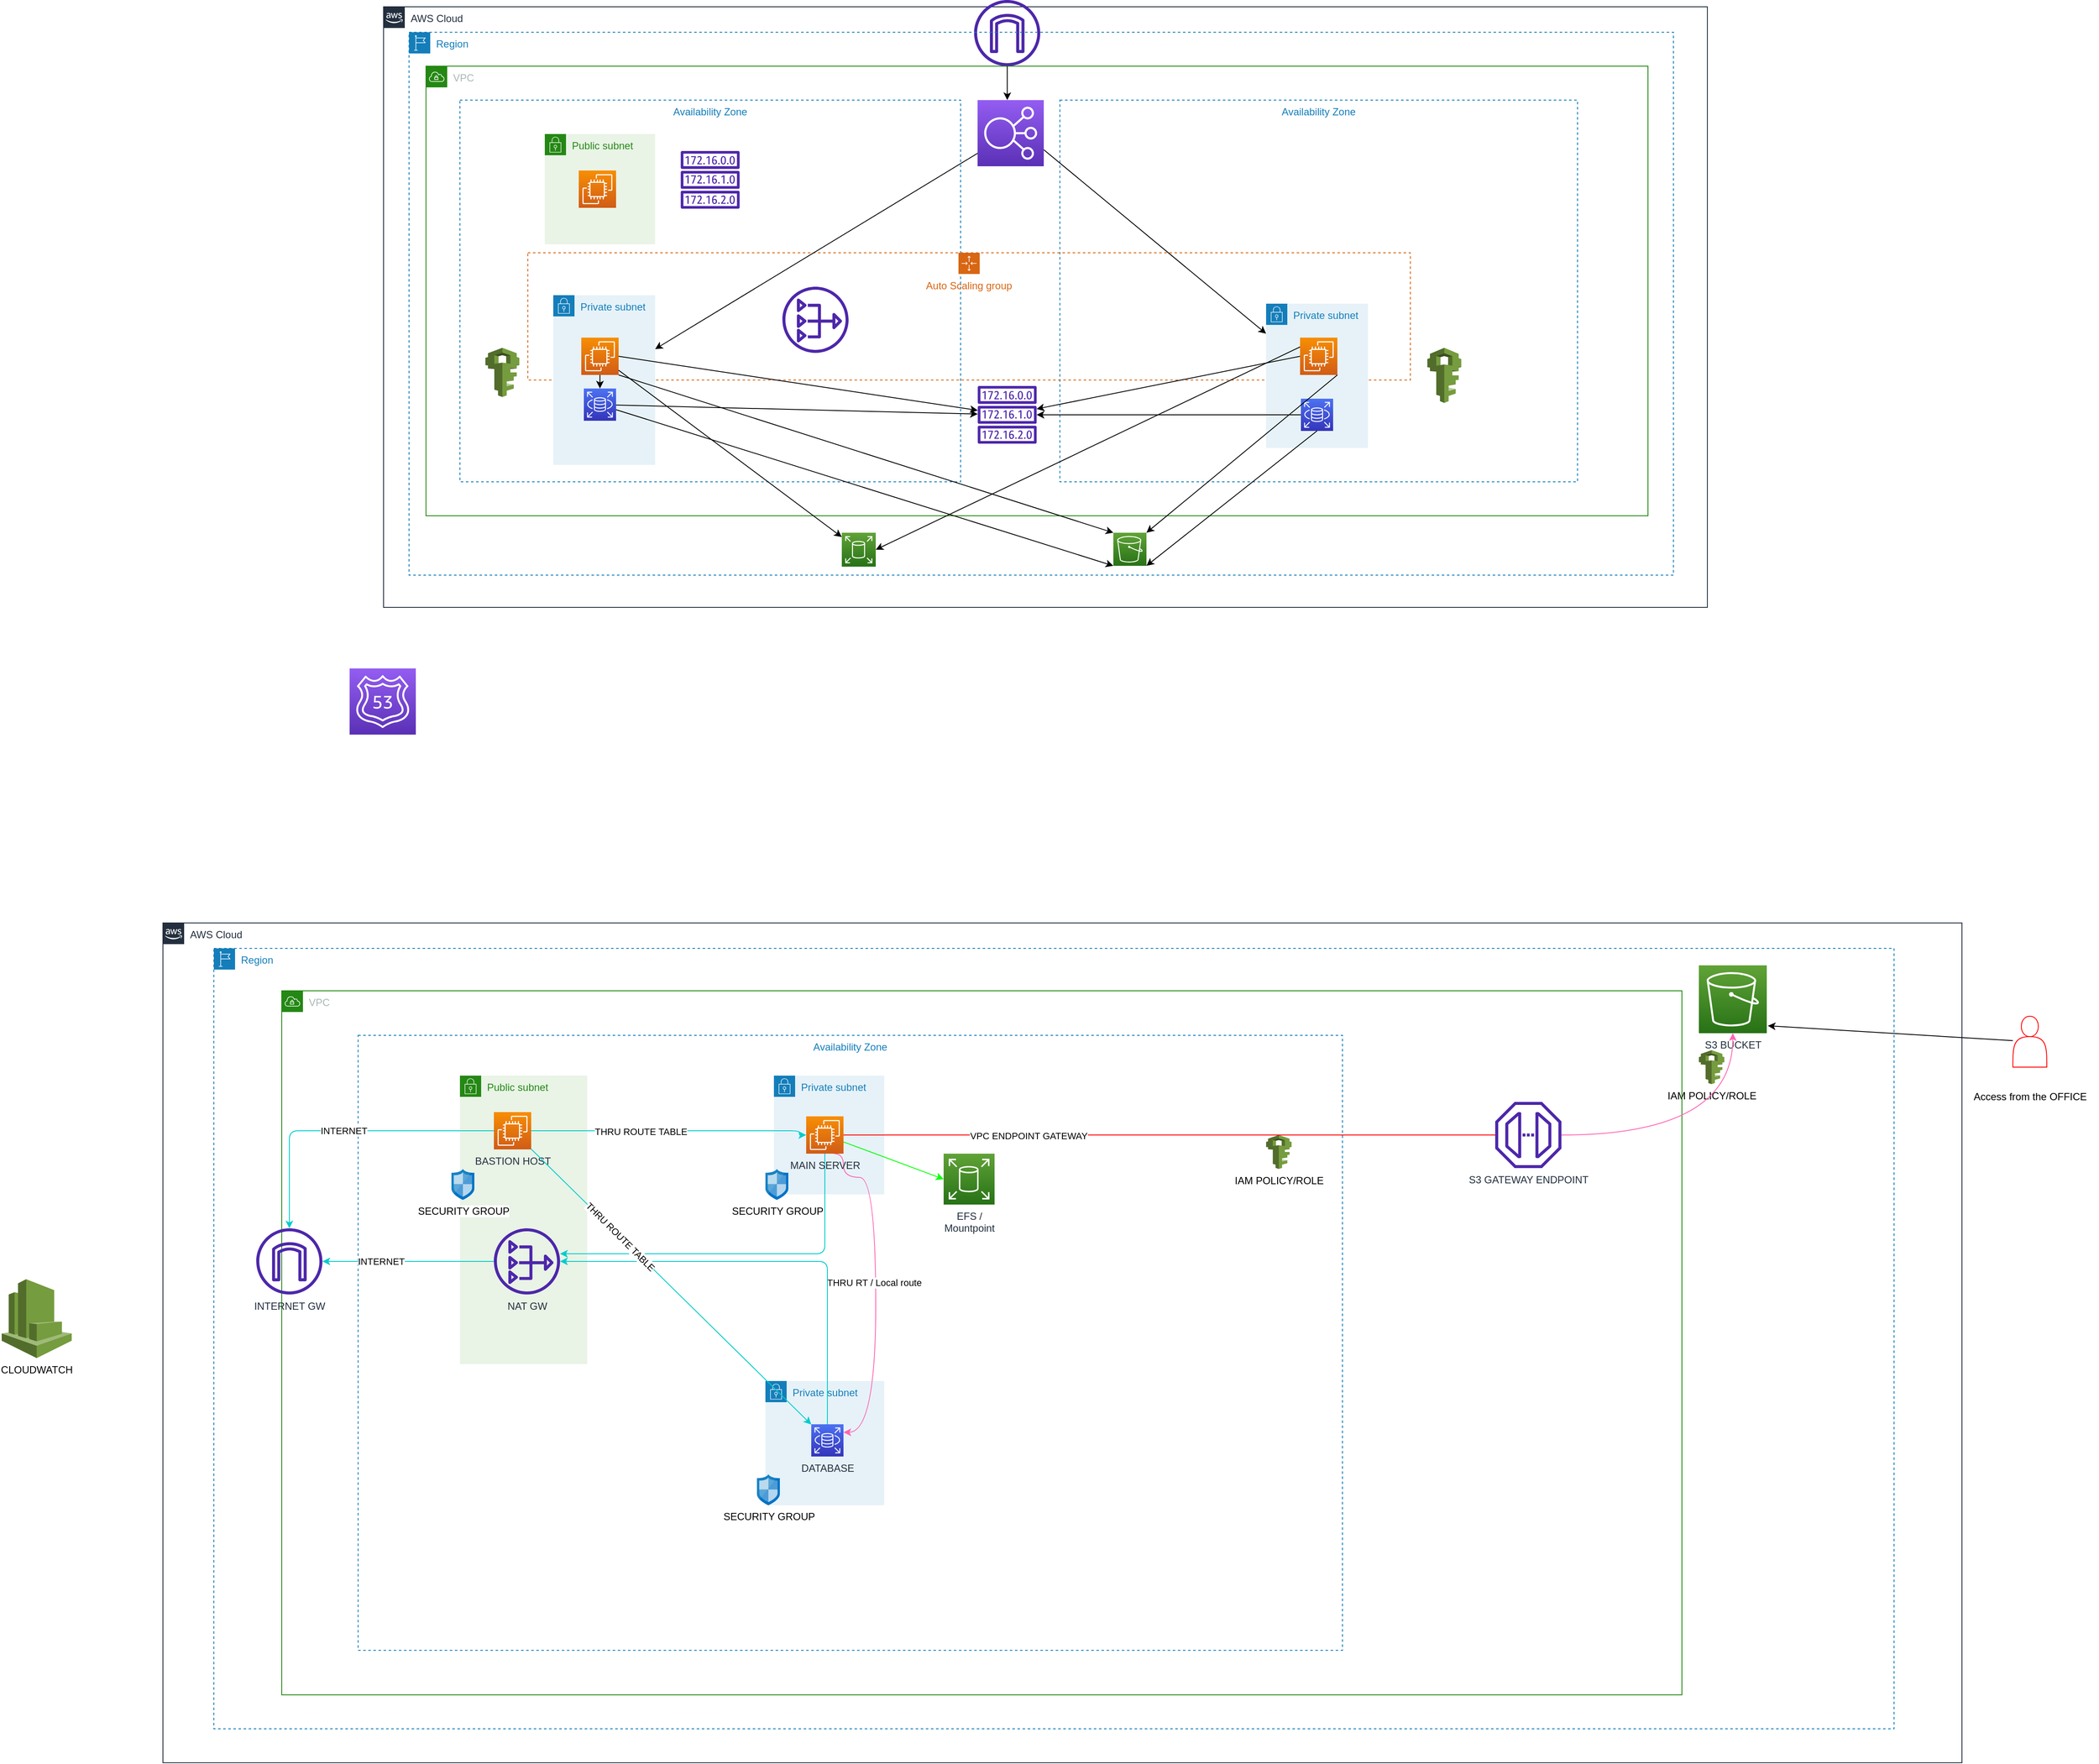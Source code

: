 <mxfile>
    <diagram id="yeSDLsfX5dl_ILWQMago" name="Page-1">
        <mxGraphModel dx="2245" dy="708" grid="1" gridSize="10" guides="1" tooltips="1" connect="1" arrows="1" fold="1" page="1" pageScale="1" pageWidth="850" pageHeight="1100" math="0" shadow="0">
            <root>
                <mxCell id="0"/>
                <mxCell id="1" parent="0"/>
                <mxCell id="2" value="AWS Cloud" style="points=[[0,0],[0.25,0],[0.5,0],[0.75,0],[1,0],[1,0.25],[1,0.5],[1,0.75],[1,1],[0.75,1],[0.5,1],[0.25,1],[0,1],[0,0.75],[0,0.5],[0,0.25]];outlineConnect=0;gradientColor=none;html=1;whiteSpace=wrap;fontSize=12;fontStyle=0;container=1;pointerEvents=0;collapsible=0;recursiveResize=0;shape=mxgraph.aws4.group;grIcon=mxgraph.aws4.group_aws_cloud_alt;strokeColor=#232F3E;fillColor=none;verticalAlign=top;align=left;spacingLeft=30;fontColor=#232F3E;dashed=0;" parent="1" vertex="1">
                    <mxGeometry x="-360" y="20" width="1560" height="708" as="geometry"/>
                </mxCell>
                <mxCell id="37" value="" style="sketch=0;outlineConnect=0;fontColor=#232F3E;gradientColor=none;fillColor=#4D27AA;strokeColor=none;dashed=0;verticalLabelPosition=bottom;verticalAlign=top;align=center;html=1;fontSize=12;fontStyle=0;aspect=fixed;pointerEvents=1;shape=mxgraph.aws4.internet_gateway;" parent="2" vertex="1">
                    <mxGeometry x="695.9" y="-8" width="78" height="78" as="geometry"/>
                </mxCell>
                <mxCell id="3" value="Region" style="points=[[0,0],[0.25,0],[0.5,0],[0.75,0],[1,0],[1,0.25],[1,0.5],[1,0.75],[1,1],[0.75,1],[0.5,1],[0.25,1],[0,1],[0,0.75],[0,0.5],[0,0.25]];outlineConnect=0;gradientColor=none;html=1;whiteSpace=wrap;fontSize=12;fontStyle=0;container=1;pointerEvents=0;collapsible=0;recursiveResize=0;shape=mxgraph.aws4.group;grIcon=mxgraph.aws4.group_region;strokeColor=#147EBA;fillColor=none;verticalAlign=top;align=left;spacingLeft=30;fontColor=#147EBA;dashed=1;" parent="1" vertex="1">
                    <mxGeometry x="-330" y="50" width="1490" height="640" as="geometry"/>
                </mxCell>
                <mxCell id="16" value="" style="sketch=0;points=[[0,0,0],[0.25,0,0],[0.5,0,0],[0.75,0,0],[1,0,0],[0,1,0],[0.25,1,0],[0.5,1,0],[0.75,1,0],[1,1,0],[0,0.25,0],[0,0.5,0],[0,0.75,0],[1,0.25,0],[1,0.5,0],[1,0.75,0]];outlineConnect=0;fontColor=#232F3E;gradientColor=#60A337;gradientDirection=north;fillColor=#277116;strokeColor=#ffffff;dashed=0;verticalLabelPosition=bottom;verticalAlign=top;align=center;html=1;fontSize=12;fontStyle=0;aspect=fixed;shape=mxgraph.aws4.resourceIcon;resIcon=mxgraph.aws4.s3;" parent="3" vertex="1">
                    <mxGeometry x="830" y="590" width="39" height="39" as="geometry"/>
                </mxCell>
                <mxCell id="15" value="" style="sketch=0;points=[[0,0,0],[0.25,0,0],[0.5,0,0],[0.75,0,0],[1,0,0],[0,1,0],[0.25,1,0],[0.5,1,0],[0.75,1,0],[1,1,0],[0,0.25,0],[0,0.5,0],[0,0.75,0],[1,0.25,0],[1,0.5,0],[1,0.75,0]];outlineConnect=0;fontColor=#232F3E;gradientColor=#60A337;gradientDirection=north;fillColor=#277116;strokeColor=#ffffff;dashed=0;verticalLabelPosition=bottom;verticalAlign=top;align=center;html=1;fontSize=12;fontStyle=0;aspect=fixed;shape=mxgraph.aws4.resourceIcon;resIcon=mxgraph.aws4.elastic_block_store;" parent="3" vertex="1">
                    <mxGeometry x="510" y="590" width="40" height="40" as="geometry"/>
                </mxCell>
                <mxCell id="4" value="VPC" style="points=[[0,0],[0.25,0],[0.5,0],[0.75,0],[1,0],[1,0.25],[1,0.5],[1,0.75],[1,1],[0.75,1],[0.5,1],[0.25,1],[0,1],[0,0.75],[0,0.5],[0,0.25]];outlineConnect=0;gradientColor=none;html=1;whiteSpace=wrap;fontSize=12;fontStyle=0;container=1;pointerEvents=0;collapsible=0;recursiveResize=0;shape=mxgraph.aws4.group;grIcon=mxgraph.aws4.group_vpc;strokeColor=#248814;fillColor=none;verticalAlign=top;align=left;spacingLeft=30;fontColor=#AAB7B8;dashed=0;" parent="1" vertex="1">
                    <mxGeometry x="-310" y="90" width="1440" height="530" as="geometry"/>
                </mxCell>
                <mxCell id="5" value="Availability Zone" style="fillColor=none;strokeColor=#147EBA;dashed=1;verticalAlign=top;fontStyle=0;fontColor=#147EBA;" parent="4" vertex="1">
                    <mxGeometry x="40" y="40" width="590" height="450" as="geometry"/>
                </mxCell>
                <mxCell id="7" value="Availability Zone" style="fillColor=none;strokeColor=#147EBA;dashed=1;verticalAlign=top;fontStyle=0;fontColor=#147EBA;" parent="4" vertex="1">
                    <mxGeometry x="747" y="40" width="610" height="450" as="geometry"/>
                </mxCell>
                <mxCell id="10" value="Public subnet" style="points=[[0,0],[0.25,0],[0.5,0],[0.75,0],[1,0],[1,0.25],[1,0.5],[1,0.75],[1,1],[0.75,1],[0.5,1],[0.25,1],[0,1],[0,0.75],[0,0.5],[0,0.25]];outlineConnect=0;gradientColor=none;html=1;whiteSpace=wrap;fontSize=12;fontStyle=0;container=1;pointerEvents=0;collapsible=0;recursiveResize=0;shape=mxgraph.aws4.group;grIcon=mxgraph.aws4.group_security_group;grStroke=0;strokeColor=#248814;fillColor=#E9F3E6;verticalAlign=top;align=left;spacingLeft=30;fontColor=#248814;dashed=0;" parent="4" vertex="1">
                    <mxGeometry x="140" y="80" width="130" height="130" as="geometry"/>
                </mxCell>
                <mxCell id="56" value="" style="sketch=0;points=[[0,0,0],[0.25,0,0],[0.5,0,0],[0.75,0,0],[1,0,0],[0,1,0],[0.25,1,0],[0.5,1,0],[0.75,1,0],[1,1,0],[0,0.25,0],[0,0.5,0],[0,0.75,0],[1,0.25,0],[1,0.5,0],[1,0.75,0]];outlineConnect=0;fontColor=#232F3E;gradientColor=#F78E04;gradientDirection=north;fillColor=#D05C17;strokeColor=#ffffff;dashed=0;verticalLabelPosition=bottom;verticalAlign=top;align=center;html=1;fontSize=12;fontStyle=0;aspect=fixed;shape=mxgraph.aws4.resourceIcon;resIcon=mxgraph.aws4.ec2;" parent="10" vertex="1">
                    <mxGeometry x="40" y="43" width="44" height="44" as="geometry"/>
                </mxCell>
                <mxCell id="11" value="Auto Scaling group" style="points=[[0,0],[0.25,0],[0.5,0],[0.75,0],[1,0],[1,0.25],[1,0.5],[1,0.75],[1,1],[0.75,1],[0.5,1],[0.25,1],[0,1],[0,0.75],[0,0.5],[0,0.25]];outlineConnect=0;gradientColor=none;html=1;whiteSpace=wrap;fontSize=12;fontStyle=0;container=1;pointerEvents=0;collapsible=0;recursiveResize=0;shape=mxgraph.aws4.groupCenter;grIcon=mxgraph.aws4.group_auto_scaling_group;grStroke=1;strokeColor=#D86613;fillColor=none;verticalAlign=top;align=center;fontColor=#D86613;dashed=1;spacingTop=25;" parent="4" vertex="1">
                    <mxGeometry x="120" y="220" width="1040" height="150" as="geometry"/>
                </mxCell>
                <mxCell id="21" value="Private subnet" style="points=[[0,0],[0.25,0],[0.5,0],[0.75,0],[1,0],[1,0.25],[1,0.5],[1,0.75],[1,1],[0.75,1],[0.5,1],[0.25,1],[0,1],[0,0.75],[0,0.5],[0,0.25]];outlineConnect=0;gradientColor=none;html=1;whiteSpace=wrap;fontSize=12;fontStyle=0;container=1;pointerEvents=0;collapsible=0;recursiveResize=0;shape=mxgraph.aws4.group;grIcon=mxgraph.aws4.group_security_group;grStroke=0;strokeColor=#147EBA;fillColor=#E6F2F8;verticalAlign=top;align=left;spacingLeft=30;fontColor=#147EBA;dashed=0;" parent="11" vertex="1">
                    <mxGeometry x="30" y="50" width="120" height="200" as="geometry"/>
                </mxCell>
                <mxCell id="12" value="" style="sketch=0;points=[[0,0,0],[0.25,0,0],[0.5,0,0],[0.75,0,0],[1,0,0],[0,1,0],[0.25,1,0],[0.5,1,0],[0.75,1,0],[1,1,0],[0,0.25,0],[0,0.5,0],[0,0.75,0],[1,0.25,0],[1,0.5,0],[1,0.75,0]];outlineConnect=0;fontColor=#232F3E;gradientColor=#4D72F3;gradientDirection=north;fillColor=#3334B9;strokeColor=#ffffff;dashed=0;verticalLabelPosition=bottom;verticalAlign=top;align=center;html=1;fontSize=12;fontStyle=0;aspect=fixed;shape=mxgraph.aws4.resourceIcon;resIcon=mxgraph.aws4.rds;" parent="21" vertex="1">
                    <mxGeometry x="36" y="110" width="38" height="38" as="geometry"/>
                </mxCell>
                <mxCell id="9" value="Private subnet" style="points=[[0,0],[0.25,0],[0.5,0],[0.75,0],[1,0],[1,0.25],[1,0.5],[1,0.75],[1,1],[0.75,1],[0.5,1],[0.25,1],[0,1],[0,0.75],[0,0.5],[0,0.25]];outlineConnect=0;gradientColor=none;html=1;whiteSpace=wrap;fontSize=12;fontStyle=0;container=1;pointerEvents=0;collapsible=0;recursiveResize=0;shape=mxgraph.aws4.group;grIcon=mxgraph.aws4.group_security_group;grStroke=0;strokeColor=#147EBA;fillColor=#E6F2F8;verticalAlign=top;align=left;spacingLeft=30;fontColor=#147EBA;dashed=0;" parent="11" vertex="1">
                    <mxGeometry x="870" y="60" width="120" height="170" as="geometry"/>
                </mxCell>
                <mxCell id="23" value="" style="sketch=0;points=[[0,0,0],[0.25,0,0],[0.5,0,0],[0.75,0,0],[1,0,0],[0,1,0],[0.25,1,0],[0.5,1,0],[0.75,1,0],[1,1,0],[0,0.25,0],[0,0.5,0],[0,0.75,0],[1,0.25,0],[1,0.5,0],[1,0.75,0]];outlineConnect=0;fontColor=#232F3E;gradientColor=#4D72F3;gradientDirection=north;fillColor=#3334B9;strokeColor=#ffffff;dashed=0;verticalLabelPosition=bottom;verticalAlign=top;align=center;html=1;fontSize=12;fontStyle=0;aspect=fixed;shape=mxgraph.aws4.resourceIcon;resIcon=mxgraph.aws4.rds;" parent="9" vertex="1">
                    <mxGeometry x="41" y="112" width="38" height="38" as="geometry"/>
                </mxCell>
                <mxCell id="39" style="edgeStyle=none;html=1;" parent="4" source="14" target="21" edge="1">
                    <mxGeometry relative="1" as="geometry"/>
                </mxCell>
                <mxCell id="40" style="edgeStyle=none;html=1;exitX=1;exitY=0.75;exitDx=0;exitDy=0;exitPerimeter=0;" parent="4" source="14" target="9" edge="1">
                    <mxGeometry relative="1" as="geometry"/>
                </mxCell>
                <mxCell id="14" value="" style="sketch=0;points=[[0,0,0],[0.25,0,0],[0.5,0,0],[0.75,0,0],[1,0,0],[0,1,0],[0.25,1,0],[0.5,1,0],[0.75,1,0],[1,1,0],[0,0.25,0],[0,0.5,0],[0,0.75,0],[1,0.25,0],[1,0.5,0],[1,0.75,0]];outlineConnect=0;fontColor=#232F3E;gradientColor=#945DF2;gradientDirection=north;fillColor=#5A30B5;strokeColor=#ffffff;dashed=0;verticalLabelPosition=bottom;verticalAlign=top;align=center;html=1;fontSize=12;fontStyle=0;aspect=fixed;shape=mxgraph.aws4.resourceIcon;resIcon=mxgraph.aws4.elastic_load_balancing;" parent="4" vertex="1">
                    <mxGeometry x="650" y="40" width="78" height="78" as="geometry"/>
                </mxCell>
                <mxCell id="25" style="edgeStyle=none;html=1;exitX=0.5;exitY=1;exitDx=0;exitDy=0;exitPerimeter=0;entryX=0.5;entryY=0;entryDx=0;entryDy=0;entryPerimeter=0;" parent="4" source="20" target="12" edge="1">
                    <mxGeometry relative="1" as="geometry"/>
                </mxCell>
                <mxCell id="33" style="edgeStyle=none;html=1;exitX=1;exitY=0.5;exitDx=0;exitDy=0;exitPerimeter=0;" parent="4" source="20" target="28" edge="1">
                    <mxGeometry relative="1" as="geometry"/>
                </mxCell>
                <mxCell id="20" value="" style="sketch=0;points=[[0,0,0],[0.25,0,0],[0.5,0,0],[0.75,0,0],[1,0,0],[0,1,0],[0.25,1,0],[0.5,1,0],[0.75,1,0],[1,1,0],[0,0.25,0],[0,0.5,0],[0,0.75,0],[1,0.25,0],[1,0.5,0],[1,0.75,0]];outlineConnect=0;fontColor=#232F3E;gradientColor=#F78E04;gradientDirection=north;fillColor=#D05C17;strokeColor=#ffffff;dashed=0;verticalLabelPosition=bottom;verticalAlign=top;align=center;html=1;fontSize=12;fontStyle=0;aspect=fixed;shape=mxgraph.aws4.resourceIcon;resIcon=mxgraph.aws4.ec2;" parent="4" vertex="1">
                    <mxGeometry x="183" y="320" width="44" height="44" as="geometry"/>
                </mxCell>
                <mxCell id="51" style="edgeStyle=none;html=1;exitX=0;exitY=0.5;exitDx=0;exitDy=0;exitPerimeter=0;" parent="4" source="22" target="28" edge="1">
                    <mxGeometry relative="1" as="geometry"/>
                </mxCell>
                <mxCell id="22" value="" style="sketch=0;points=[[0,0,0],[0.25,0,0],[0.5,0,0],[0.75,0,0],[1,0,0],[0,1,0],[0.25,1,0],[0.5,1,0],[0.75,1,0],[1,1,0],[0,0.25,0],[0,0.5,0],[0,0.75,0],[1,0.25,0],[1,0.5,0],[1,0.75,0]];outlineConnect=0;fontColor=#232F3E;gradientColor=#F78E04;gradientDirection=north;fillColor=#D05C17;strokeColor=#ffffff;dashed=0;verticalLabelPosition=bottom;verticalAlign=top;align=center;html=1;fontSize=12;fontStyle=0;aspect=fixed;shape=mxgraph.aws4.resourceIcon;resIcon=mxgraph.aws4.ec2;" parent="4" vertex="1">
                    <mxGeometry x="1030" y="320" width="44" height="44" as="geometry"/>
                </mxCell>
                <mxCell id="53" value="" style="outlineConnect=0;dashed=0;verticalLabelPosition=bottom;verticalAlign=top;align=center;html=1;shape=mxgraph.aws3.iam;fillColor=#759C3E;gradientColor=none;" parent="4" vertex="1">
                    <mxGeometry x="70" y="332" width="40" height="58" as="geometry"/>
                </mxCell>
                <mxCell id="57" value="" style="sketch=0;outlineConnect=0;fontColor=#232F3E;gradientColor=none;fillColor=#4D27AA;strokeColor=none;dashed=0;verticalLabelPosition=bottom;verticalAlign=top;align=center;html=1;fontSize=12;fontStyle=0;aspect=fixed;pointerEvents=1;shape=mxgraph.aws4.route_table;" parent="4" vertex="1">
                    <mxGeometry x="300" y="100" width="69.79" height="68" as="geometry"/>
                </mxCell>
                <mxCell id="42" value="" style="outlineConnect=0;dashed=0;verticalLabelPosition=bottom;verticalAlign=top;align=center;html=1;shape=mxgraph.aws3.iam;fillColor=#759C3E;gradientColor=none;" parent="4" vertex="1">
                    <mxGeometry x="1180" y="332" width="40" height="65" as="geometry"/>
                </mxCell>
                <mxCell id="55" value="" style="sketch=0;outlineConnect=0;fontColor=#232F3E;gradientColor=none;fillColor=#4D27AA;strokeColor=none;dashed=0;verticalLabelPosition=bottom;verticalAlign=top;align=center;html=1;fontSize=12;fontStyle=0;aspect=fixed;pointerEvents=1;shape=mxgraph.aws4.nat_gateway;" parent="4" vertex="1">
                    <mxGeometry x="420" y="260" width="78" height="78" as="geometry"/>
                </mxCell>
                <mxCell id="28" value="" style="sketch=0;outlineConnect=0;fontColor=#232F3E;gradientColor=none;fillColor=#4D27AA;strokeColor=none;dashed=0;verticalLabelPosition=bottom;verticalAlign=top;align=center;html=1;fontSize=12;fontStyle=0;aspect=fixed;pointerEvents=1;shape=mxgraph.aws4.route_table;" parent="4" vertex="1">
                    <mxGeometry x="650" y="377" width="69.79" height="68" as="geometry"/>
                </mxCell>
                <mxCell id="35" style="edgeStyle=none;html=1;" parent="4" source="12" target="28" edge="1">
                    <mxGeometry relative="1" as="geometry"/>
                </mxCell>
                <mxCell id="52" style="edgeStyle=none;html=1;exitX=0;exitY=0.5;exitDx=0;exitDy=0;exitPerimeter=0;" parent="4" source="23" target="28" edge="1">
                    <mxGeometry relative="1" as="geometry">
                        <mxPoint x="750" y="350" as="targetPoint"/>
                    </mxGeometry>
                </mxCell>
                <mxCell id="30" style="edgeStyle=none;html=1;exitX=1;exitY=1;exitDx=0;exitDy=0;exitPerimeter=0;entryX=0;entryY=0;entryDx=0;entryDy=0;entryPerimeter=0;" parent="1" source="20" target="16" edge="1">
                    <mxGeometry relative="1" as="geometry"/>
                </mxCell>
                <mxCell id="31" style="edgeStyle=none;html=1;exitX=1;exitY=1;exitDx=0;exitDy=0;exitPerimeter=0;entryX=1;entryY=0;entryDx=0;entryDy=0;entryPerimeter=0;" parent="1" source="22" target="16" edge="1">
                    <mxGeometry relative="1" as="geometry"/>
                </mxCell>
                <mxCell id="38" style="edgeStyle=none;html=1;" parent="1" source="37" edge="1">
                    <mxGeometry relative="1" as="geometry">
                        <mxPoint x="379" y="30" as="sourcePoint"/>
                        <mxPoint x="375" y="130" as="targetPoint"/>
                    </mxGeometry>
                </mxCell>
                <mxCell id="13" value="" style="sketch=0;points=[[0,0,0],[0.25,0,0],[0.5,0,0],[0.75,0,0],[1,0,0],[0,1,0],[0.25,1,0],[0.5,1,0],[0.75,1,0],[1,1,0],[0,0.25,0],[0,0.5,0],[0,0.75,0],[1,0.25,0],[1,0.5,0],[1,0.75,0]];outlineConnect=0;fontColor=#232F3E;gradientColor=#945DF2;gradientDirection=north;fillColor=#5A30B5;strokeColor=#ffffff;dashed=0;verticalLabelPosition=bottom;verticalAlign=top;align=center;html=1;fontSize=12;fontStyle=0;aspect=fixed;shape=mxgraph.aws4.resourceIcon;resIcon=mxgraph.aws4.route_53;" parent="1" vertex="1">
                    <mxGeometry x="-400" y="800" width="78" height="78" as="geometry"/>
                </mxCell>
                <mxCell id="48" style="edgeStyle=none;html=1;exitX=0.5;exitY=1;exitDx=0;exitDy=0;exitPerimeter=0;entryX=1;entryY=1;entryDx=0;entryDy=0;entryPerimeter=0;" parent="1" source="23" target="16" edge="1">
                    <mxGeometry relative="1" as="geometry"/>
                </mxCell>
                <mxCell id="49" style="edgeStyle=none;html=1;entryX=0;entryY=1;entryDx=0;entryDy=0;entryPerimeter=0;" parent="1" source="12" target="16" edge="1">
                    <mxGeometry relative="1" as="geometry"/>
                </mxCell>
                <mxCell id="24" style="edgeStyle=none;html=1;" parent="1" source="20" target="15" edge="1">
                    <mxGeometry relative="1" as="geometry"/>
                </mxCell>
                <mxCell id="29" style="edgeStyle=none;html=1;exitX=0;exitY=0.25;exitDx=0;exitDy=0;exitPerimeter=0;entryX=1;entryY=0.5;entryDx=0;entryDy=0;entryPerimeter=0;" parent="1" source="22" target="15" edge="1">
                    <mxGeometry relative="1" as="geometry"/>
                </mxCell>
                <mxCell id="95" value="AWS Cloud" style="points=[[0,0],[0.25,0],[0.5,0],[0.75,0],[1,0],[1,0.25],[1,0.5],[1,0.75],[1,1],[0.75,1],[0.5,1],[0.25,1],[0,1],[0,0.75],[0,0.5],[0,0.25]];outlineConnect=0;gradientColor=none;html=1;whiteSpace=wrap;fontSize=12;fontStyle=0;container=1;pointerEvents=0;collapsible=0;recursiveResize=0;shape=mxgraph.aws4.group;grIcon=mxgraph.aws4.group_aws_cloud_alt;strokeColor=#232F3E;fillColor=none;verticalAlign=top;align=left;spacingLeft=30;fontColor=#232F3E;dashed=0;" parent="1" vertex="1">
                    <mxGeometry x="-620" y="1100" width="2120" height="990" as="geometry"/>
                </mxCell>
                <mxCell id="97" value="Region" style="points=[[0,0],[0.25,0],[0.5,0],[0.75,0],[1,0],[1,0.25],[1,0.5],[1,0.75],[1,1],[0.75,1],[0.5,1],[0.25,1],[0,1],[0,0.75],[0,0.5],[0,0.25]];outlineConnect=0;gradientColor=none;html=1;whiteSpace=wrap;fontSize=12;fontStyle=0;container=1;pointerEvents=0;collapsible=0;recursiveResize=0;shape=mxgraph.aws4.group;grIcon=mxgraph.aws4.group_region;strokeColor=#147EBA;fillColor=none;verticalAlign=top;align=left;spacingLeft=30;fontColor=#147EBA;dashed=1;" parent="1" vertex="1">
                    <mxGeometry x="-560" y="1130" width="1980" height="920" as="geometry"/>
                </mxCell>
                <mxCell id="98" value="S3 BUCKET" style="sketch=0;points=[[0,0,0],[0.25,0,0],[0.5,0,0],[0.75,0,0],[1,0,0],[0,1,0],[0.25,1,0],[0.5,1,0],[0.75,1,0],[1,1,0],[0,0.25,0],[0,0.5,0],[0,0.75,0],[1,0.25,0],[1,0.5,0],[1,0.75,0]];outlineConnect=0;fontColor=#232F3E;gradientColor=#60A337;gradientDirection=north;fillColor=#277116;strokeColor=#ffffff;dashed=0;verticalLabelPosition=bottom;verticalAlign=top;align=center;html=1;fontSize=12;fontStyle=0;aspect=fixed;shape=mxgraph.aws4.resourceIcon;resIcon=mxgraph.aws4.s3;" parent="97" vertex="1">
                    <mxGeometry x="1750" y="20" width="80" height="80" as="geometry"/>
                </mxCell>
                <mxCell id="316" value="IAM POLICY/ROLE" style="outlineConnect=0;dashed=0;verticalLabelPosition=bottom;verticalAlign=top;align=center;html=1;shape=mxgraph.aws3.iam;fillColor=#759C3E;gradientColor=none;" parent="97" vertex="1">
                    <mxGeometry x="1750" y="120" width="30" height="40" as="geometry"/>
                </mxCell>
                <mxCell id="100" value="VPC" style="points=[[0,0],[0.25,0],[0.5,0],[0.75,0],[1,0],[1,0.25],[1,0.5],[1,0.75],[1,1],[0.75,1],[0.5,1],[0.25,1],[0,1],[0,0.75],[0,0.5],[0,0.25]];outlineConnect=0;gradientColor=none;html=1;whiteSpace=wrap;fontSize=12;fontStyle=0;container=1;pointerEvents=0;collapsible=0;recursiveResize=0;shape=mxgraph.aws4.group;grIcon=mxgraph.aws4.group_vpc;strokeColor=#248814;fillColor=none;verticalAlign=top;align=left;spacingLeft=30;fontColor=#AAB7B8;dashed=0;" parent="1" vertex="1">
                    <mxGeometry x="-480" y="1180" width="1650" height="830" as="geometry"/>
                </mxCell>
                <mxCell id="101" value="Availability Zone" style="fillColor=none;strokeColor=#147EBA;dashed=1;verticalAlign=top;fontStyle=0;fontColor=#147EBA;" parent="100" vertex="1">
                    <mxGeometry x="90" y="52.5" width="1160" height="725" as="geometry"/>
                </mxCell>
                <mxCell id="103" value="Public subnet" style="points=[[0,0],[0.25,0],[0.5,0],[0.75,0],[1,0],[1,0.25],[1,0.5],[1,0.75],[1,1],[0.75,1],[0.5,1],[0.25,1],[0,1],[0,0.75],[0,0.5],[0,0.25]];outlineConnect=0;gradientColor=none;html=1;whiteSpace=wrap;fontSize=12;fontStyle=0;container=1;pointerEvents=0;collapsible=0;recursiveResize=0;shape=mxgraph.aws4.group;grIcon=mxgraph.aws4.group_security_group;grStroke=0;strokeColor=#248814;fillColor=#E9F3E6;verticalAlign=top;align=left;spacingLeft=30;fontColor=#248814;dashed=0;" parent="100" vertex="1">
                    <mxGeometry x="210" y="100" width="150" height="340" as="geometry"/>
                </mxCell>
                <mxCell id="104" value="BASTION HOST" style="sketch=0;points=[[0,0,0],[0.25,0,0],[0.5,0,0],[0.75,0,0],[1,0,0],[0,1,0],[0.25,1,0],[0.5,1,0],[0.75,1,0],[1,1,0],[0,0.25,0],[0,0.5,0],[0,0.75,0],[1,0.25,0],[1,0.5,0],[1,0.75,0]];outlineConnect=0;fontColor=#232F3E;gradientColor=#F78E04;gradientDirection=north;fillColor=#D05C17;strokeColor=#ffffff;dashed=0;verticalLabelPosition=bottom;verticalAlign=top;align=center;html=1;fontSize=12;fontStyle=0;aspect=fixed;shape=mxgraph.aws4.resourceIcon;resIcon=mxgraph.aws4.ec2;" parent="103" vertex="1">
                    <mxGeometry x="40" y="43" width="44" height="44" as="geometry"/>
                </mxCell>
                <mxCell id="169" value="Private subnet" style="points=[[0,0],[0.25,0],[0.5,0],[0.75,0],[1,0],[1,0.25],[1,0.5],[1,0.75],[1,1],[0.75,1],[0.5,1],[0.25,1],[0,1],[0,0.75],[0,0.5],[0,0.25]];outlineConnect=0;gradientColor=none;html=1;whiteSpace=wrap;fontSize=12;fontStyle=0;container=1;pointerEvents=0;collapsible=0;recursiveResize=0;shape=mxgraph.aws4.group;grIcon=mxgraph.aws4.group_security_group;grStroke=0;strokeColor=#147EBA;fillColor=#E6F2F8;verticalAlign=top;align=left;spacingLeft=30;fontColor=#147EBA;dashed=0;" parent="100" vertex="1">
                    <mxGeometry x="580" y="100" width="130" height="140" as="geometry"/>
                </mxCell>
                <mxCell id="172" value="Private subnet" style="points=[[0,0],[0.25,0],[0.5,0],[0.75,0],[1,0],[1,0.25],[1,0.5],[1,0.75],[1,1],[0.75,1],[0.5,1],[0.25,1],[0,1],[0,0.75],[0,0.5],[0,0.25]];outlineConnect=0;gradientColor=none;html=1;whiteSpace=wrap;fontSize=12;fontStyle=0;container=1;pointerEvents=0;collapsible=0;recursiveResize=0;shape=mxgraph.aws4.group;grIcon=mxgraph.aws4.group_security_group;grStroke=0;strokeColor=#147EBA;fillColor=#E6F2F8;verticalAlign=top;align=left;spacingLeft=30;fontColor=#147EBA;dashed=0;" parent="100" vertex="1">
                    <mxGeometry x="570" y="460" width="140" height="146.49" as="geometry"/>
                </mxCell>
                <mxCell id="266" value="SECURITY GROUP" style="sketch=0;aspect=fixed;html=1;points=[];align=center;image;fontSize=12;image=img/lib/mscae/Network_Security_Groups_Classic.svg;strokeColor=#FF0000;" parent="172" vertex="1">
                    <mxGeometry x="-10" y="110" width="27" height="36.49" as="geometry"/>
                </mxCell>
                <mxCell id="225" style="edgeStyle=orthogonalEdgeStyle;html=1;strokeColor=#00CCCC;" parent="100" source="117" target="121" edge="1">
                    <mxGeometry relative="1" as="geometry">
                        <Array as="points">
                            <mxPoint x="640" y="310"/>
                        </Array>
                    </mxGeometry>
                </mxCell>
                <mxCell id="242" style="edgeStyle=none;html=1;entryX=0;entryY=0.5;entryDx=0;entryDy=0;entryPerimeter=0;strokeColor=#00FF00;" parent="100" source="117" target="99" edge="1">
                    <mxGeometry relative="1" as="geometry"/>
                </mxCell>
                <mxCell id="308" style="edgeStyle=orthogonalEdgeStyle;curved=1;html=1;exitX=0.75;exitY=1;exitDx=0;exitDy=0;exitPerimeter=0;strokeColor=#FF66B3;entryX=1;entryY=0.25;entryDx=0;entryDy=0;entryPerimeter=0;" parent="100" source="117" target="170" edge="1">
                    <mxGeometry relative="1" as="geometry">
                        <Array as="points">
                            <mxPoint x="662" y="192"/>
                            <mxPoint x="662" y="220"/>
                            <mxPoint x="700" y="220"/>
                            <mxPoint x="700" y="521"/>
                        </Array>
                    </mxGeometry>
                </mxCell>
                <mxCell id="309" value="THRU RT / Local route" style="edgeLabel;html=1;align=center;verticalAlign=middle;resizable=0;points=[];" parent="308" vertex="1" connectable="0">
                    <mxGeometry x="-0.035" y="-2" relative="1" as="geometry">
                        <mxPoint as="offset"/>
                    </mxGeometry>
                </mxCell>
                <mxCell id="117" value="MAIN SERVER" style="sketch=0;points=[[0,0,0],[0.25,0,0],[0.5,0,0],[0.75,0,0],[1,0,0],[0,1,0],[0.25,1,0],[0.5,1,0],[0.75,1,0],[1,1,0],[0,0.25,0],[0,0.5,0],[0,0.75,0],[1,0.25,0],[1,0.5,0],[1,0.75,0]];outlineConnect=0;fontColor=#232F3E;gradientColor=#F78E04;gradientDirection=north;fillColor=#D05C17;strokeColor=#ffffff;dashed=0;verticalLabelPosition=bottom;verticalAlign=top;align=center;html=1;fontSize=12;fontStyle=0;aspect=fixed;shape=mxgraph.aws4.resourceIcon;resIcon=mxgraph.aws4.ec2;" parent="100" vertex="1">
                    <mxGeometry x="618" y="148" width="44" height="44" as="geometry"/>
                </mxCell>
                <mxCell id="226" style="edgeStyle=orthogonalEdgeStyle;html=1;strokeColor=#00CCCC;" parent="100" source="170" target="121" edge="1">
                    <mxGeometry relative="1" as="geometry">
                        <Array as="points">
                            <mxPoint x="643" y="319"/>
                        </Array>
                    </mxGeometry>
                </mxCell>
                <mxCell id="170" value="DATABASE" style="sketch=0;points=[[0,0,0],[0.25,0,0],[0.5,0,0],[0.75,0,0],[1,0,0],[0,1,0],[0.25,1,0],[0.5,1,0],[0.75,1,0],[1,1,0],[0,0.25,0],[0,0.5,0],[0,0.75,0],[1,0.25,0],[1,0.5,0],[1,0.75,0]];outlineConnect=0;fontColor=#232F3E;gradientColor=#4D72F3;gradientDirection=north;fillColor=#3334B9;strokeColor=#ffffff;dashed=0;verticalLabelPosition=bottom;verticalAlign=top;align=center;html=1;fontSize=12;fontStyle=0;aspect=fixed;shape=mxgraph.aws4.resourceIcon;resIcon=mxgraph.aws4.rds;" parent="100" vertex="1">
                    <mxGeometry x="624" y="511" width="38" height="38" as="geometry"/>
                </mxCell>
                <mxCell id="121" value="NAT GW" style="sketch=0;outlineConnect=0;fontColor=#232F3E;gradientColor=none;fillColor=#4D27AA;strokeColor=none;dashed=0;verticalLabelPosition=bottom;verticalAlign=top;align=center;html=1;fontSize=12;fontStyle=0;aspect=fixed;pointerEvents=1;shape=mxgraph.aws4.nat_gateway;" parent="100" vertex="1">
                    <mxGeometry x="250" y="280" width="78" height="78" as="geometry"/>
                </mxCell>
                <mxCell id="234" style="edgeStyle=orthogonalEdgeStyle;html=1;strokeColor=#00CCCC;" parent="100" source="104" target="117" edge="1">
                    <mxGeometry relative="1" as="geometry">
                        <mxPoint x="610" y="170" as="targetPoint"/>
                        <Array as="points">
                            <mxPoint x="610" y="165"/>
                            <mxPoint x="610" y="170"/>
                        </Array>
                    </mxGeometry>
                </mxCell>
                <mxCell id="237" value="THRU ROUTE TABLE" style="edgeLabel;html=1;align=center;verticalAlign=middle;resizable=0;points=[];" parent="234" vertex="1" connectable="0">
                    <mxGeometry x="-0.219" y="-1" relative="1" as="geometry">
                        <mxPoint as="offset"/>
                    </mxGeometry>
                </mxCell>
                <mxCell id="235" style="edgeStyle=none;html=1;strokeColor=#00CCCC;" parent="100" source="104" target="170" edge="1">
                    <mxGeometry relative="1" as="geometry"/>
                </mxCell>
                <mxCell id="236" value="THRU ROUTE TABLE" style="edgeLabel;html=1;align=center;verticalAlign=middle;resizable=0;points=[];rotation=45;" parent="235" vertex="1" connectable="0">
                    <mxGeometry x="-0.55" y="-4" relative="1" as="geometry">
                        <mxPoint x="34" y="27" as="offset"/>
                    </mxGeometry>
                </mxCell>
                <mxCell id="99" value="EFS / &lt;br&gt;Mountpoint" style="sketch=0;points=[[0,0,0],[0.25,0,0],[0.5,0,0],[0.75,0,0],[1,0,0],[0,1,0],[0.25,1,0],[0.5,1,0],[0.75,1,0],[1,1,0],[0,0.25,0],[0,0.5,0],[0,0.75,0],[1,0.25,0],[1,0.5,0],[1,0.75,0]];outlineConnect=0;fontColor=#232F3E;gradientColor=#60A337;gradientDirection=north;fillColor=#277116;strokeColor=#ffffff;dashed=0;verticalLabelPosition=bottom;verticalAlign=top;align=center;html=1;fontSize=12;fontStyle=0;aspect=fixed;shape=mxgraph.aws4.resourceIcon;resIcon=mxgraph.aws4.elastic_block_store;" parent="100" vertex="1">
                    <mxGeometry x="780" y="192" width="60" height="60" as="geometry"/>
                </mxCell>
                <mxCell id="258" value="IAM POLICY/ROLE" style="outlineConnect=0;dashed=0;verticalLabelPosition=bottom;verticalAlign=top;align=center;html=1;shape=mxgraph.aws3.iam;fillColor=#759C3E;gradientColor=none;" parent="100" vertex="1">
                    <mxGeometry x="1160" y="170" width="30" height="40" as="geometry"/>
                </mxCell>
                <mxCell id="264" value="SECURITY GROUP" style="sketch=0;aspect=fixed;html=1;points=[];align=center;image;fontSize=12;image=img/lib/mscae/Network_Security_Groups_Classic.svg;strokeColor=#FF0000;" parent="100" vertex="1">
                    <mxGeometry x="200" y="210" width="27" height="36.49" as="geometry"/>
                </mxCell>
                <mxCell id="265" value="SECURITY GROUP" style="sketch=0;aspect=fixed;html=1;points=[];align=center;image;fontSize=12;image=img/lib/mscae/Network_Security_Groups_Classic.svg;strokeColor=#FF0000;" parent="100" vertex="1">
                    <mxGeometry x="570" y="210" width="27" height="36.49" as="geometry"/>
                </mxCell>
                <mxCell id="252" value="S3 GATEWAY ENDPOINT" style="sketch=0;outlineConnect=0;fontColor=#232F3E;gradientColor=none;fillColor=#4D27AA;strokeColor=none;dashed=0;verticalLabelPosition=bottom;verticalAlign=top;align=center;html=1;fontSize=12;fontStyle=0;aspect=fixed;pointerEvents=1;shape=mxgraph.aws4.endpoint;" parent="100" vertex="1">
                    <mxGeometry x="1430" y="131" width="78" height="78" as="geometry"/>
                </mxCell>
                <mxCell id="253" value="" style="edgeStyle=orthogonalEdgeStyle;html=1;entryX=0;entryY=0.5;entryDx=0;entryDy=0;entryPerimeter=0;strokeColor=#FF0000;endArrow=none;" parent="100" source="117" target="252" edge="1">
                    <mxGeometry relative="1" as="geometry">
                        <mxPoint x="662.0" y="170" as="sourcePoint"/>
                        <mxPoint x="1540" y="170" as="targetPoint"/>
                        <Array as="points">
                            <mxPoint x="1080" y="170"/>
                        </Array>
                    </mxGeometry>
                </mxCell>
                <mxCell id="254" value="VPC ENDPOINT GATEWAY" style="edgeLabel;html=1;align=center;verticalAlign=middle;resizable=0;points=[];" parent="253" vertex="1" connectable="0">
                    <mxGeometry x="-0.433" y="-1" relative="1" as="geometry">
                        <mxPoint as="offset"/>
                    </mxGeometry>
                </mxCell>
                <mxCell id="229" value="INTERNET GW" style="sketch=0;outlineConnect=0;fontColor=#232F3E;gradientColor=none;fillColor=#4D27AA;strokeColor=none;dashed=0;verticalLabelPosition=bottom;verticalAlign=top;align=center;html=1;fontSize=12;fontStyle=0;aspect=fixed;pointerEvents=1;shape=mxgraph.aws4.internet_gateway;" parent="100" vertex="1">
                    <mxGeometry x="-30" y="280" width="78" height="78" as="geometry"/>
                </mxCell>
                <mxCell id="232" style="edgeStyle=orthogonalEdgeStyle;html=1;strokeColor=#00CCCC;" parent="100" source="104" target="229" edge="1">
                    <mxGeometry relative="1" as="geometry"/>
                </mxCell>
                <mxCell id="262" value="INTERNET" style="edgeLabel;html=1;align=center;verticalAlign=middle;resizable=0;points=[];" parent="232" vertex="1" connectable="0">
                    <mxGeometry x="-0.011" y="7" relative="1" as="geometry">
                        <mxPoint x="-1" y="-7" as="offset"/>
                    </mxGeometry>
                </mxCell>
                <mxCell id="233" style="edgeStyle=orthogonalEdgeStyle;html=1;strokeColor=#00CCCC;" parent="100" source="121" target="229" edge="1">
                    <mxGeometry relative="1" as="geometry">
                        <Array as="points"/>
                    </mxGeometry>
                </mxCell>
                <mxCell id="263" value="INTERNET" style="edgeLabel;html=1;align=center;verticalAlign=middle;resizable=0;points=[];" parent="233" vertex="1" connectable="0">
                    <mxGeometry x="0.324" y="3" relative="1" as="geometry">
                        <mxPoint y="-3" as="offset"/>
                    </mxGeometry>
                </mxCell>
                <mxCell id="306" value="CLOUDWATCH" style="outlineConnect=0;dashed=0;verticalLabelPosition=bottom;verticalAlign=top;align=center;html=1;shape=mxgraph.aws3.cloudwatch;fillColor=#759C3E;gradientColor=none;strokeColor=#FF0000;" parent="1" vertex="1">
                    <mxGeometry x="-810" y="1520" width="82.5" height="93" as="geometry"/>
                </mxCell>
                <mxCell id="318" style="edgeStyle=orthogonalEdgeStyle;curved=1;html=1;strokeColor=#FF66B3;" parent="1" source="252" target="98" edge="1">
                    <mxGeometry relative="1" as="geometry"/>
                </mxCell>
                <mxCell id="315" value="" style="shape=actor;whiteSpace=wrap;html=1;strokeColor=#FF0000;" parent="1" vertex="1">
                    <mxGeometry x="1560" y="1210" width="40" height="60" as="geometry"/>
                </mxCell>
                <mxCell id="319" style="edgeStyle=none;html=1;entryX=1.016;entryY=0.891;entryDx=0;entryDy=0;entryPerimeter=0;" parent="1" source="315" target="98" edge="1">
                    <mxGeometry relative="1" as="geometry"/>
                </mxCell>
                <mxCell id="320" value="Access from the OFFICE" style="text;html=1;align=center;verticalAlign=middle;resizable=0;points=[];autosize=1;strokeColor=none;fillColor=none;" parent="1" vertex="1">
                    <mxGeometry x="1500" y="1290" width="160" height="30" as="geometry"/>
                </mxCell>
            </root>
        </mxGraphModel>
    </diagram>
</mxfile>